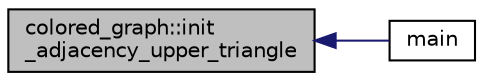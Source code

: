 digraph "colored_graph::init_adjacency_upper_triangle"
{
  edge [fontname="Helvetica",fontsize="10",labelfontname="Helvetica",labelfontsize="10"];
  node [fontname="Helvetica",fontsize="10",shape=record];
  rankdir="LR";
  Node429 [label="colored_graph::init\l_adjacency_upper_triangle",height=0.2,width=0.4,color="black", fillcolor="grey75", style="filled", fontcolor="black"];
  Node429 -> Node430 [dir="back",color="midnightblue",fontsize="10",style="solid",fontname="Helvetica"];
  Node430 [label="main",height=0.2,width=0.4,color="black", fillcolor="white", style="filled",URL="$dc/dea/create__graph_8_c.html#a3c04138a5bfe5d72780bb7e82a18e627"];
}
